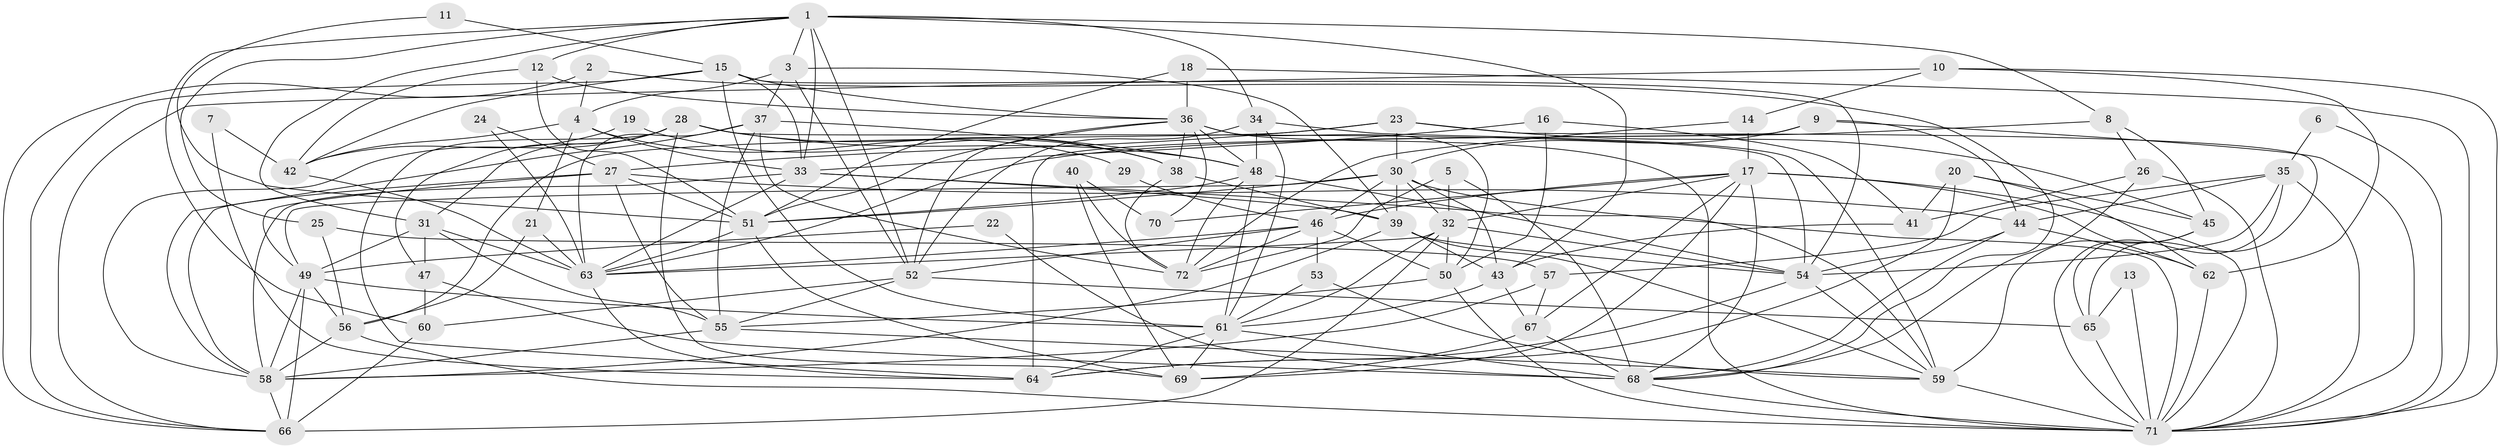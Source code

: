 // original degree distribution, {6: 0.10416666666666667, 7: 0.041666666666666664, 3: 0.2569444444444444, 2: 0.16666666666666666, 4: 0.24305555555555555, 8: 0.013888888888888888, 5: 0.16666666666666666, 9: 0.006944444444444444}
// Generated by graph-tools (version 1.1) at 2025/50/03/09/25 03:50:02]
// undirected, 72 vertices, 207 edges
graph export_dot {
graph [start="1"]
  node [color=gray90,style=filled];
  1;
  2;
  3;
  4;
  5;
  6;
  7;
  8;
  9;
  10;
  11;
  12;
  13;
  14;
  15;
  16;
  17;
  18;
  19;
  20;
  21;
  22;
  23;
  24;
  25;
  26;
  27;
  28;
  29;
  30;
  31;
  32;
  33;
  34;
  35;
  36;
  37;
  38;
  39;
  40;
  41;
  42;
  43;
  44;
  45;
  46;
  47;
  48;
  49;
  50;
  51;
  52;
  53;
  54;
  55;
  56;
  57;
  58;
  59;
  60;
  61;
  62;
  63;
  64;
  65;
  66;
  67;
  68;
  69;
  70;
  71;
  72;
  1 -- 3 [weight=1.0];
  1 -- 8 [weight=1.0];
  1 -- 12 [weight=1.0];
  1 -- 25 [weight=1.0];
  1 -- 31 [weight=1.0];
  1 -- 33 [weight=1.0];
  1 -- 34 [weight=1.0];
  1 -- 43 [weight=1.0];
  1 -- 52 [weight=1.0];
  1 -- 60 [weight=1.0];
  2 -- 4 [weight=1.0];
  2 -- 66 [weight=1.0];
  2 -- 68 [weight=1.0];
  3 -- 4 [weight=1.0];
  3 -- 37 [weight=1.0];
  3 -- 39 [weight=1.0];
  3 -- 52 [weight=1.0];
  4 -- 21 [weight=1.0];
  4 -- 29 [weight=1.0];
  4 -- 33 [weight=1.0];
  4 -- 42 [weight=1.0];
  5 -- 32 [weight=1.0];
  5 -- 68 [weight=1.0];
  5 -- 72 [weight=1.0];
  6 -- 35 [weight=1.0];
  6 -- 71 [weight=1.0];
  7 -- 42 [weight=1.0];
  7 -- 64 [weight=1.0];
  8 -- 26 [weight=1.0];
  8 -- 45 [weight=1.0];
  8 -- 63 [weight=1.0];
  9 -- 30 [weight=1.0];
  9 -- 44 [weight=1.0];
  9 -- 64 [weight=1.0];
  9 -- 71 [weight=1.0];
  10 -- 14 [weight=1.0];
  10 -- 62 [weight=1.0];
  10 -- 66 [weight=1.0];
  10 -- 71 [weight=1.0];
  11 -- 15 [weight=1.0];
  11 -- 51 [weight=1.0];
  12 -- 36 [weight=1.0];
  12 -- 42 [weight=1.0];
  12 -- 51 [weight=1.0];
  13 -- 65 [weight=1.0];
  13 -- 71 [weight=1.0];
  14 -- 17 [weight=1.0];
  14 -- 72 [weight=1.0];
  15 -- 33 [weight=1.0];
  15 -- 36 [weight=1.0];
  15 -- 42 [weight=1.0];
  15 -- 54 [weight=1.0];
  15 -- 61 [weight=1.0];
  15 -- 66 [weight=1.0];
  16 -- 33 [weight=1.0];
  16 -- 41 [weight=1.0];
  16 -- 50 [weight=1.0];
  17 -- 32 [weight=1.0];
  17 -- 46 [weight=1.0];
  17 -- 62 [weight=1.0];
  17 -- 67 [weight=1.0];
  17 -- 68 [weight=1.0];
  17 -- 69 [weight=1.0];
  17 -- 70 [weight=1.0];
  17 -- 71 [weight=1.0];
  18 -- 36 [weight=1.0];
  18 -- 51 [weight=1.0];
  18 -- 71 [weight=1.0];
  19 -- 38 [weight=1.0];
  19 -- 42 [weight=1.0];
  20 -- 41 [weight=1.0];
  20 -- 45 [weight=1.0];
  20 -- 62 [weight=1.0];
  20 -- 64 [weight=1.0];
  21 -- 56 [weight=1.0];
  21 -- 63 [weight=1.0];
  22 -- 49 [weight=1.0];
  22 -- 68 [weight=1.0];
  23 -- 27 [weight=1.0];
  23 -- 30 [weight=1.0];
  23 -- 45 [weight=1.0];
  23 -- 56 [weight=1.0];
  23 -- 65 [weight=1.0];
  24 -- 27 [weight=1.0];
  24 -- 63 [weight=1.0];
  25 -- 56 [weight=1.0];
  25 -- 57 [weight=1.0];
  26 -- 41 [weight=1.0];
  26 -- 68 [weight=1.0];
  26 -- 71 [weight=1.0];
  27 -- 44 [weight=1.0];
  27 -- 49 [weight=1.0];
  27 -- 51 [weight=1.0];
  27 -- 55 [weight=1.0];
  27 -- 58 [weight=1.0];
  28 -- 31 [weight=1.0];
  28 -- 38 [weight=1.0];
  28 -- 47 [weight=1.0];
  28 -- 48 [weight=1.0];
  28 -- 54 [weight=1.0];
  28 -- 58 [weight=1.0];
  28 -- 64 [weight=1.0];
  28 -- 69 [weight=1.0];
  29 -- 46 [weight=1.0];
  30 -- 32 [weight=1.0];
  30 -- 39 [weight=1.0];
  30 -- 43 [weight=1.0];
  30 -- 46 [weight=1.0];
  30 -- 49 [weight=1.0];
  30 -- 51 [weight=1.0];
  30 -- 71 [weight=1.0];
  31 -- 47 [weight=1.0];
  31 -- 49 [weight=1.0];
  31 -- 55 [weight=1.0];
  31 -- 63 [weight=1.0];
  32 -- 50 [weight=1.0];
  32 -- 54 [weight=1.0];
  32 -- 61 [weight=1.0];
  32 -- 63 [weight=1.0];
  32 -- 66 [weight=1.0];
  33 -- 39 [weight=1.0];
  33 -- 58 [weight=1.0];
  33 -- 59 [weight=1.0];
  33 -- 63 [weight=1.0];
  34 -- 48 [weight=1.0];
  34 -- 52 [weight=1.0];
  34 -- 59 [weight=1.0];
  34 -- 61 [weight=1.0];
  35 -- 44 [weight=1.0];
  35 -- 54 [weight=1.0];
  35 -- 57 [weight=1.0];
  35 -- 65 [weight=1.0];
  35 -- 71 [weight=1.0];
  36 -- 38 [weight=1.0];
  36 -- 48 [weight=1.0];
  36 -- 50 [weight=1.0];
  36 -- 51 [weight=1.0];
  36 -- 52 [weight=1.0];
  36 -- 70 [weight=1.0];
  36 -- 71 [weight=2.0];
  37 -- 48 [weight=1.0];
  37 -- 55 [weight=1.0];
  37 -- 58 [weight=2.0];
  37 -- 63 [weight=1.0];
  37 -- 72 [weight=1.0];
  38 -- 39 [weight=1.0];
  38 -- 72 [weight=1.0];
  39 -- 43 [weight=1.0];
  39 -- 54 [weight=1.0];
  39 -- 58 [weight=1.0];
  39 -- 59 [weight=1.0];
  40 -- 69 [weight=1.0];
  40 -- 70 [weight=1.0];
  40 -- 72 [weight=1.0];
  41 -- 43 [weight=1.0];
  42 -- 63 [weight=1.0];
  43 -- 61 [weight=1.0];
  43 -- 67 [weight=1.0];
  44 -- 54 [weight=1.0];
  44 -- 62 [weight=1.0];
  44 -- 68 [weight=1.0];
  45 -- 59 [weight=1.0];
  45 -- 71 [weight=1.0];
  46 -- 50 [weight=1.0];
  46 -- 52 [weight=1.0];
  46 -- 53 [weight=1.0];
  46 -- 63 [weight=1.0];
  46 -- 72 [weight=1.0];
  47 -- 60 [weight=1.0];
  47 -- 68 [weight=1.0];
  48 -- 51 [weight=1.0];
  48 -- 54 [weight=1.0];
  48 -- 61 [weight=1.0];
  48 -- 72 [weight=1.0];
  49 -- 56 [weight=1.0];
  49 -- 58 [weight=1.0];
  49 -- 61 [weight=2.0];
  49 -- 66 [weight=1.0];
  50 -- 55 [weight=1.0];
  50 -- 71 [weight=1.0];
  51 -- 63 [weight=1.0];
  51 -- 69 [weight=1.0];
  52 -- 55 [weight=1.0];
  52 -- 60 [weight=1.0];
  52 -- 65 [weight=1.0];
  53 -- 59 [weight=1.0];
  53 -- 61 [weight=1.0];
  54 -- 59 [weight=1.0];
  54 -- 64 [weight=1.0];
  55 -- 58 [weight=1.0];
  55 -- 59 [weight=1.0];
  56 -- 58 [weight=1.0];
  56 -- 71 [weight=1.0];
  57 -- 58 [weight=1.0];
  57 -- 67 [weight=1.0];
  58 -- 66 [weight=1.0];
  59 -- 71 [weight=1.0];
  60 -- 66 [weight=2.0];
  61 -- 64 [weight=1.0];
  61 -- 68 [weight=1.0];
  61 -- 69 [weight=1.0];
  62 -- 71 [weight=1.0];
  63 -- 64 [weight=1.0];
  65 -- 71 [weight=1.0];
  67 -- 68 [weight=1.0];
  67 -- 69 [weight=1.0];
  68 -- 71 [weight=1.0];
}
